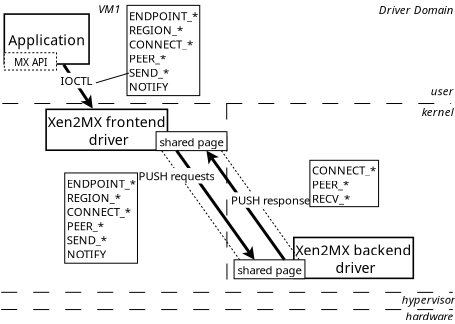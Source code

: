 <?xml version="1.0" encoding="UTF-8"?>
<dia:diagram xmlns:dia="http://www.lysator.liu.se/~alla/dia/">
  <dia:layer name="Background" visible="true" active="true">
    <dia:object type="Standard - Line" version="0" id="O0">
      <dia:attribute name="obj_pos">
        <dia:point val="22.983,5.262"/>
      </dia:attribute>
      <dia:attribute name="obj_bb">
        <dia:rectangle val="22.973,5.252;45.436,5.272"/>
      </dia:attribute>
      <dia:attribute name="conn_endpoints">
        <dia:point val="22.983,5.262"/>
        <dia:point val="45.426,5.262"/>
      </dia:attribute>
      <dia:attribute name="numcp">
        <dia:int val="1"/>
      </dia:attribute>
      <dia:attribute name="line_width">
        <dia:real val="0.02"/>
      </dia:attribute>
      <dia:attribute name="line_style">
        <dia:enum val="1"/>
      </dia:attribute>
      <dia:attribute name="dashlength">
        <dia:real val="0.8"/>
      </dia:attribute>
    </dia:object>
    <dia:object type="Standard - Text" version="1" id="O1">
      <dia:attribute name="obj_pos">
        <dia:point val="44.402,4.848"/>
      </dia:attribute>
      <dia:attribute name="obj_bb">
        <dia:rectangle val="44.402,4.34;45.327,4.988"/>
      </dia:attribute>
      <dia:attribute name="text">
        <dia:composite type="text">
          <dia:attribute name="string">
            <dia:string>#user#</dia:string>
          </dia:attribute>
          <dia:attribute name="font">
            <dia:font family="Linux Libertine O" style="8" name="Courier"/>
          </dia:attribute>
          <dia:attribute name="height">
            <dia:real val="0.708"/>
          </dia:attribute>
          <dia:attribute name="pos">
            <dia:point val="44.402,4.848"/>
          </dia:attribute>
          <dia:attribute name="color">
            <dia:color val="#000000"/>
          </dia:attribute>
          <dia:attribute name="alignment">
            <dia:enum val="0"/>
          </dia:attribute>
        </dia:composite>
      </dia:attribute>
      <dia:attribute name="valign">
        <dia:enum val="3"/>
      </dia:attribute>
    </dia:object>
    <dia:object type="Standard - Text" version="1" id="O2">
      <dia:attribute name="obj_pos">
        <dia:point val="43.952,5.886"/>
      </dia:attribute>
      <dia:attribute name="obj_bb">
        <dia:rectangle val="43.952,5.378;45.327,6.026"/>
      </dia:attribute>
      <dia:attribute name="text">
        <dia:composite type="text">
          <dia:attribute name="string">
            <dia:string>#kernel#</dia:string>
          </dia:attribute>
          <dia:attribute name="font">
            <dia:font family="Linux Libertine O" style="8" name="Courier"/>
          </dia:attribute>
          <dia:attribute name="height">
            <dia:real val="0.708"/>
          </dia:attribute>
          <dia:attribute name="pos">
            <dia:point val="43.952,5.886"/>
          </dia:attribute>
          <dia:attribute name="color">
            <dia:color val="#000000"/>
          </dia:attribute>
          <dia:attribute name="alignment">
            <dia:enum val="0"/>
          </dia:attribute>
        </dia:composite>
      </dia:attribute>
      <dia:attribute name="valign">
        <dia:enum val="3"/>
      </dia:attribute>
    </dia:object>
    <dia:object type="Flowchart - Box" version="0" id="O3">
      <dia:attribute name="obj_pos">
        <dia:point val="25.47,5.553"/>
      </dia:attribute>
      <dia:attribute name="obj_bb">
        <dia:rectangle val="25.43,5.513;30.99,7.637"/>
      </dia:attribute>
      <dia:attribute name="elem_corner">
        <dia:point val="25.47,5.553"/>
      </dia:attribute>
      <dia:attribute name="elem_width">
        <dia:real val="5.48"/>
      </dia:attribute>
      <dia:attribute name="elem_height">
        <dia:real val="2.044"/>
      </dia:attribute>
      <dia:attribute name="border_width">
        <dia:real val="0.08"/>
      </dia:attribute>
      <dia:attribute name="show_background">
        <dia:boolean val="true"/>
      </dia:attribute>
      <dia:attribute name="padding">
        <dia:real val="0.1"/>
      </dia:attribute>
      <dia:attribute name="text">
        <dia:composite type="text">
          <dia:attribute name="string">
            <dia:string>#Xen2MX frontend
 driver#</dia:string>
          </dia:attribute>
          <dia:attribute name="font">
            <dia:font family="Linux Libertine O" style="0" name="Courier"/>
          </dia:attribute>
          <dia:attribute name="height">
            <dia:real val="0.882"/>
          </dia:attribute>
          <dia:attribute name="pos">
            <dia:point val="28.21,6.325"/>
          </dia:attribute>
          <dia:attribute name="color">
            <dia:color val="#000000"/>
          </dia:attribute>
          <dia:attribute name="alignment">
            <dia:enum val="1"/>
          </dia:attribute>
        </dia:composite>
      </dia:attribute>
    </dia:object>
    <dia:object type="Standard - Line" version="0" id="O4">
      <dia:attribute name="obj_pos">
        <dia:point val="26.057,3.325"/>
      </dia:attribute>
      <dia:attribute name="obj_bb">
        <dia:rectangle val="25.953,3.221;27.61,5.652"/>
      </dia:attribute>
      <dia:attribute name="conn_endpoints">
        <dia:point val="26.057,3.325"/>
        <dia:point val="27.506,5.513"/>
      </dia:attribute>
      <dia:attribute name="numcp">
        <dia:int val="2"/>
      </dia:attribute>
      <dia:attribute name="line_width">
        <dia:real val="0.15"/>
      </dia:attribute>
      <dia:attribute name="end_arrow">
        <dia:enum val="22"/>
      </dia:attribute>
      <dia:attribute name="end_arrow_length">
        <dia:real val="0.298"/>
      </dia:attribute>
      <dia:attribute name="end_arrow_width">
        <dia:real val="0.3"/>
      </dia:attribute>
      <dia:connections>
        <dia:connection handle="0" to="O5" connection="16"/>
        <dia:connection handle="1" to="O3" connection="16"/>
      </dia:connections>
    </dia:object>
    <dia:object type="Flowchart - Box" version="0" id="O5">
      <dia:attribute name="obj_pos">
        <dia:point val="23.086,0.79"/>
      </dia:attribute>
      <dia:attribute name="obj_bb">
        <dia:rectangle val="23.046,0.75;27.363,3.327"/>
      </dia:attribute>
      <dia:attribute name="elem_corner">
        <dia:point val="23.086,0.79"/>
      </dia:attribute>
      <dia:attribute name="elem_width">
        <dia:real val="4.237"/>
      </dia:attribute>
      <dia:attribute name="elem_height">
        <dia:real val="2.497"/>
      </dia:attribute>
      <dia:attribute name="border_width">
        <dia:real val="0.08"/>
      </dia:attribute>
      <dia:attribute name="show_background">
        <dia:boolean val="true"/>
      </dia:attribute>
      <dia:attribute name="padding">
        <dia:real val="0.1"/>
      </dia:attribute>
      <dia:attribute name="text">
        <dia:composite type="text">
          <dia:attribute name="string">
            <dia:string>#Application#</dia:string>
          </dia:attribute>
          <dia:attribute name="font">
            <dia:font family="Linux Libertine O" style="0" name="Courier"/>
          </dia:attribute>
          <dia:attribute name="height">
            <dia:real val="0.882"/>
          </dia:attribute>
          <dia:attribute name="pos">
            <dia:point val="25.204,2.23"/>
          </dia:attribute>
          <dia:attribute name="color">
            <dia:color val="#000000"/>
          </dia:attribute>
          <dia:attribute name="alignment">
            <dia:enum val="1"/>
          </dia:attribute>
        </dia:composite>
      </dia:attribute>
    </dia:object>
    <dia:object type="Flowchart - Box" version="0" id="O6">
      <dia:attribute name="obj_pos">
        <dia:point val="23.086,2.723"/>
      </dia:attribute>
      <dia:attribute name="obj_bb">
        <dia:rectangle val="23.071,2.708;25.711,3.603"/>
      </dia:attribute>
      <dia:attribute name="elem_corner">
        <dia:point val="23.086,2.723"/>
      </dia:attribute>
      <dia:attribute name="elem_width">
        <dia:real val="2.61"/>
      </dia:attribute>
      <dia:attribute name="elem_height">
        <dia:real val="0.865"/>
      </dia:attribute>
      <dia:attribute name="border_width">
        <dia:real val="0.03"/>
      </dia:attribute>
      <dia:attribute name="show_background">
        <dia:boolean val="true"/>
      </dia:attribute>
      <dia:attribute name="line_style">
        <dia:enum val="4"/>
      </dia:attribute>
      <dia:attribute name="padding">
        <dia:real val="0.1"/>
      </dia:attribute>
      <dia:attribute name="text">
        <dia:composite type="text">
          <dia:attribute name="string">
            <dia:string>#MX API#</dia:string>
          </dia:attribute>
          <dia:attribute name="font">
            <dia:font family="Linux Libertine O" style="0" name="Courier"/>
          </dia:attribute>
          <dia:attribute name="height">
            <dia:real val="0.635"/>
          </dia:attribute>
          <dia:attribute name="pos">
            <dia:point val="24.391,3.292"/>
          </dia:attribute>
          <dia:attribute name="color">
            <dia:color val="#000000"/>
          </dia:attribute>
          <dia:attribute name="alignment">
            <dia:enum val="1"/>
          </dia:attribute>
        </dia:composite>
      </dia:attribute>
    </dia:object>
    <dia:object type="Standard - Line" version="0" id="O7">
      <dia:attribute name="obj_pos">
        <dia:point val="34.204,5.262"/>
      </dia:attribute>
      <dia:attribute name="obj_bb">
        <dia:rectangle val="34.194,5.252;34.229,14.713"/>
      </dia:attribute>
      <dia:attribute name="conn_endpoints">
        <dia:point val="34.204,5.262"/>
        <dia:point val="34.219,14.704"/>
      </dia:attribute>
      <dia:attribute name="numcp">
        <dia:int val="1"/>
      </dia:attribute>
      <dia:attribute name="line_width">
        <dia:real val="0.02"/>
      </dia:attribute>
      <dia:attribute name="line_style">
        <dia:enum val="1"/>
      </dia:attribute>
      <dia:attribute name="dashlength">
        <dia:real val="0.8"/>
      </dia:attribute>
      <dia:connections>
        <dia:connection handle="0" to="O0" connection="0"/>
        <dia:connection handle="1" to="O10" connection="0"/>
      </dia:connections>
    </dia:object>
    <dia:object type="Standard - Text" version="1" id="O8">
      <dia:attribute name="obj_pos">
        <dia:point val="43.144,16.106"/>
      </dia:attribute>
      <dia:attribute name="obj_bb">
        <dia:rectangle val="43.144,15.598;45.289,16.246"/>
      </dia:attribute>
      <dia:attribute name="text">
        <dia:composite type="text">
          <dia:attribute name="string">
            <dia:string>#hardware#</dia:string>
          </dia:attribute>
          <dia:attribute name="font">
            <dia:font family="Linux Libertine O" style="8" name="Courier"/>
          </dia:attribute>
          <dia:attribute name="height">
            <dia:real val="0.708"/>
          </dia:attribute>
          <dia:attribute name="pos">
            <dia:point val="43.144,16.106"/>
          </dia:attribute>
          <dia:attribute name="color">
            <dia:color val="#000000"/>
          </dia:attribute>
          <dia:attribute name="alignment">
            <dia:enum val="0"/>
          </dia:attribute>
        </dia:composite>
      </dia:attribute>
      <dia:attribute name="valign">
        <dia:enum val="3"/>
      </dia:attribute>
    </dia:object>
    <dia:object type="Standard - Line" version="0" id="O9">
      <dia:attribute name="obj_pos">
        <dia:point val="22.93,15.563"/>
      </dia:attribute>
      <dia:attribute name="obj_bb">
        <dia:rectangle val="22.92,15.553;45.518,15.575"/>
      </dia:attribute>
      <dia:attribute name="conn_endpoints">
        <dia:point val="22.93,15.563"/>
        <dia:point val="45.508,15.565"/>
      </dia:attribute>
      <dia:attribute name="numcp">
        <dia:int val="1"/>
      </dia:attribute>
      <dia:attribute name="line_width">
        <dia:real val="0.02"/>
      </dia:attribute>
      <dia:attribute name="line_style">
        <dia:enum val="1"/>
      </dia:attribute>
      <dia:attribute name="dashlength">
        <dia:real val="0.8"/>
      </dia:attribute>
    </dia:object>
    <dia:object type="Standard - Line" version="0" id="O10">
      <dia:attribute name="obj_pos">
        <dia:point val="22.93,14.703"/>
      </dia:attribute>
      <dia:attribute name="obj_bb">
        <dia:rectangle val="22.92,14.693;45.518,14.714"/>
      </dia:attribute>
      <dia:attribute name="conn_endpoints">
        <dia:point val="22.93,14.703"/>
        <dia:point val="45.508,14.704"/>
      </dia:attribute>
      <dia:attribute name="numcp">
        <dia:int val="1"/>
      </dia:attribute>
      <dia:attribute name="line_width">
        <dia:real val="0.02"/>
      </dia:attribute>
      <dia:attribute name="line_style">
        <dia:enum val="1"/>
      </dia:attribute>
      <dia:attribute name="dashlength">
        <dia:real val="0.8"/>
      </dia:attribute>
    </dia:object>
    <dia:object type="Standard - Text" version="1" id="O11">
      <dia:attribute name="obj_pos">
        <dia:point val="42.958,15.274"/>
      </dia:attribute>
      <dia:attribute name="obj_bb">
        <dia:rectangle val="42.958,14.767;45.325,15.414"/>
      </dia:attribute>
      <dia:attribute name="text">
        <dia:composite type="text">
          <dia:attribute name="string">
            <dia:string>#hypervisor#</dia:string>
          </dia:attribute>
          <dia:attribute name="font">
            <dia:font family="Linux Libertine O" style="8" name="Courier"/>
          </dia:attribute>
          <dia:attribute name="height">
            <dia:real val="0.708"/>
          </dia:attribute>
          <dia:attribute name="pos">
            <dia:point val="42.958,15.274"/>
          </dia:attribute>
          <dia:attribute name="color">
            <dia:color val="#000000"/>
          </dia:attribute>
          <dia:attribute name="alignment">
            <dia:enum val="0"/>
          </dia:attribute>
        </dia:composite>
      </dia:attribute>
      <dia:attribute name="valign">
        <dia:enum val="3"/>
      </dia:attribute>
    </dia:object>
    <dia:object type="Flowchart - Box" version="0" id="O12">
      <dia:attribute name="obj_pos">
        <dia:point val="37.808,11.96"/>
      </dia:attribute>
      <dia:attribute name="obj_bb">
        <dia:rectangle val="37.768,11.92;43.328,14.043"/>
      </dia:attribute>
      <dia:attribute name="elem_corner">
        <dia:point val="37.808,11.96"/>
      </dia:attribute>
      <dia:attribute name="elem_width">
        <dia:real val="5.48"/>
      </dia:attribute>
      <dia:attribute name="elem_height">
        <dia:real val="2.044"/>
      </dia:attribute>
      <dia:attribute name="border_width">
        <dia:real val="0.08"/>
      </dia:attribute>
      <dia:attribute name="show_background">
        <dia:boolean val="true"/>
      </dia:attribute>
      <dia:attribute name="padding">
        <dia:real val="0.1"/>
      </dia:attribute>
      <dia:attribute name="text">
        <dia:composite type="text">
          <dia:attribute name="string">
            <dia:string>#Xen2MX backend
 driver#</dia:string>
          </dia:attribute>
          <dia:attribute name="font">
            <dia:font family="Linux Libertine O" style="0" name="Courier"/>
          </dia:attribute>
          <dia:attribute name="height">
            <dia:real val="0.882"/>
          </dia:attribute>
          <dia:attribute name="pos">
            <dia:point val="40.548,12.732"/>
          </dia:attribute>
          <dia:attribute name="color">
            <dia:color val="#000000"/>
          </dia:attribute>
          <dia:attribute name="alignment">
            <dia:enum val="1"/>
          </dia:attribute>
        </dia:composite>
      </dia:attribute>
    </dia:object>
    <dia:object type="Flowchart - Box" version="0" id="O13">
      <dia:attribute name="obj_pos">
        <dia:point val="30.953,6.671"/>
      </dia:attribute>
      <dia:attribute name="obj_bb">
        <dia:rectangle val="30.933,6.651;33.958,7.637"/>
      </dia:attribute>
      <dia:attribute name="elem_corner">
        <dia:point val="30.953,6.671"/>
      </dia:attribute>
      <dia:attribute name="elem_width">
        <dia:real val="2.985"/>
      </dia:attribute>
      <dia:attribute name="elem_height">
        <dia:real val="0.946"/>
      </dia:attribute>
      <dia:attribute name="border_width">
        <dia:real val="0.04"/>
      </dia:attribute>
      <dia:attribute name="show_background">
        <dia:boolean val="true"/>
      </dia:attribute>
      <dia:attribute name="padding">
        <dia:real val="0.1"/>
      </dia:attribute>
      <dia:attribute name="text">
        <dia:composite type="text">
          <dia:attribute name="string">
            <dia:string>#shared page#</dia:string>
          </dia:attribute>
          <dia:attribute name="font">
            <dia:font family="Linux Libertine O" style="0" name="Courier"/>
          </dia:attribute>
          <dia:attribute name="height">
            <dia:real val="0.706"/>
          </dia:attribute>
          <dia:attribute name="pos">
            <dia:point val="32.446,7.296"/>
          </dia:attribute>
          <dia:attribute name="color">
            <dia:color val="#000000"/>
          </dia:attribute>
          <dia:attribute name="alignment">
            <dia:enum val="1"/>
          </dia:attribute>
        </dia:composite>
      </dia:attribute>
    </dia:object>
    <dia:object type="Standard - Line" version="0" id="O14">
      <dia:attribute name="obj_pos">
        <dia:point val="33.938,7.617"/>
      </dia:attribute>
      <dia:attribute name="obj_bb">
        <dia:rectangle val="33.924,7.603;37.852,13.092"/>
      </dia:attribute>
      <dia:attribute name="conn_endpoints">
        <dia:point val="33.938,7.617"/>
        <dia:point val="37.838,13.078"/>
      </dia:attribute>
      <dia:attribute name="numcp">
        <dia:int val="1"/>
      </dia:attribute>
      <dia:attribute name="line_width">
        <dia:real val="0.02"/>
      </dia:attribute>
      <dia:attribute name="line_style">
        <dia:enum val="4"/>
      </dia:attribute>
      <dia:connections>
        <dia:connection handle="0" to="O13" connection="15"/>
        <dia:connection handle="1" to="O16" connection="4"/>
      </dia:connections>
    </dia:object>
    <dia:object type="Standard - Line" version="0" id="O15">
      <dia:attribute name="obj_pos">
        <dia:point val="34.853,13.078"/>
      </dia:attribute>
      <dia:attribute name="obj_bb">
        <dia:rectangle val="30.939,7.603;34.867,13.092"/>
      </dia:attribute>
      <dia:attribute name="conn_endpoints">
        <dia:point val="34.853,13.078"/>
        <dia:point val="30.953,7.617"/>
      </dia:attribute>
      <dia:attribute name="numcp">
        <dia:int val="1"/>
      </dia:attribute>
      <dia:attribute name="line_width">
        <dia:real val="0.02"/>
      </dia:attribute>
      <dia:attribute name="line_style">
        <dia:enum val="4"/>
      </dia:attribute>
      <dia:connections>
        <dia:connection handle="0" to="O16" connection="0"/>
        <dia:connection handle="1" to="O13" connection="11"/>
      </dia:connections>
    </dia:object>
    <dia:object type="Flowchart - Box" version="0" id="O16">
      <dia:attribute name="obj_pos">
        <dia:point val="34.853,13.078"/>
      </dia:attribute>
      <dia:attribute name="obj_bb">
        <dia:rectangle val="34.833,13.058;37.858,14.043"/>
      </dia:attribute>
      <dia:attribute name="elem_corner">
        <dia:point val="34.853,13.078"/>
      </dia:attribute>
      <dia:attribute name="elem_width">
        <dia:real val="2.985"/>
      </dia:attribute>
      <dia:attribute name="elem_height">
        <dia:real val="0.946"/>
      </dia:attribute>
      <dia:attribute name="border_width">
        <dia:real val="0.04"/>
      </dia:attribute>
      <dia:attribute name="show_background">
        <dia:boolean val="true"/>
      </dia:attribute>
      <dia:attribute name="padding">
        <dia:real val="0.1"/>
      </dia:attribute>
      <dia:attribute name="text">
        <dia:composite type="text">
          <dia:attribute name="string">
            <dia:string>#shared page#</dia:string>
          </dia:attribute>
          <dia:attribute name="font">
            <dia:font family="Linux Libertine O" style="0" name="Courier"/>
          </dia:attribute>
          <dia:attribute name="height">
            <dia:real val="0.706"/>
          </dia:attribute>
          <dia:attribute name="pos">
            <dia:point val="36.346,13.703"/>
          </dia:attribute>
          <dia:attribute name="color">
            <dia:color val="#000000"/>
          </dia:attribute>
          <dia:attribute name="alignment">
            <dia:enum val="1"/>
          </dia:attribute>
        </dia:composite>
      </dia:attribute>
    </dia:object>
    <dia:object type="Standard - Line" version="0" id="O17">
      <dia:attribute name="obj_pos">
        <dia:point val="31.699,7.617"/>
      </dia:attribute>
      <dia:attribute name="obj_bb">
        <dia:rectangle val="31.595,7.512;35.704,13.213"/>
      </dia:attribute>
      <dia:attribute name="conn_endpoints">
        <dia:point val="31.699,7.617"/>
        <dia:point val="35.599,13.078"/>
      </dia:attribute>
      <dia:attribute name="numcp">
        <dia:int val="2"/>
      </dia:attribute>
      <dia:attribute name="line_width">
        <dia:real val="0.15"/>
      </dia:attribute>
      <dia:attribute name="end_arrow">
        <dia:enum val="22"/>
      </dia:attribute>
      <dia:attribute name="end_arrow_length">
        <dia:real val="0.298"/>
      </dia:attribute>
      <dia:attribute name="end_arrow_width">
        <dia:real val="0.3"/>
      </dia:attribute>
      <dia:connections>
        <dia:connection handle="0" to="O13" connection="12"/>
        <dia:connection handle="1" to="O16" connection="1"/>
      </dia:connections>
    </dia:object>
    <dia:object type="Standard - Line" version="0" id="O18">
      <dia:attribute name="obj_pos">
        <dia:point val="37.092,13.078"/>
      </dia:attribute>
      <dia:attribute name="obj_bb">
        <dia:rectangle val="33.087,7.481;37.197,13.183"/>
      </dia:attribute>
      <dia:attribute name="conn_endpoints">
        <dia:point val="37.092,13.078"/>
        <dia:point val="33.192,7.617"/>
      </dia:attribute>
      <dia:attribute name="numcp">
        <dia:int val="2"/>
      </dia:attribute>
      <dia:attribute name="line_width">
        <dia:real val="0.15"/>
      </dia:attribute>
      <dia:attribute name="end_arrow">
        <dia:enum val="22"/>
      </dia:attribute>
      <dia:attribute name="end_arrow_length">
        <dia:real val="0.298"/>
      </dia:attribute>
      <dia:attribute name="end_arrow_width">
        <dia:real val="0.3"/>
      </dia:attribute>
      <dia:connections>
        <dia:connection handle="0" to="O16" connection="3"/>
        <dia:connection handle="1" to="O13" connection="14"/>
      </dia:connections>
    </dia:object>
    <dia:object type="Standard - Text" version="1" id="O19">
      <dia:attribute name="obj_pos">
        <dia:point val="29.79,9.095"/>
      </dia:attribute>
      <dia:attribute name="obj_bb">
        <dia:rectangle val="29.79,8.588;33.242,9.235"/>
      </dia:attribute>
      <dia:attribute name="text">
        <dia:composite type="text">
          <dia:attribute name="string">
            <dia:string>#PUSH requests#</dia:string>
          </dia:attribute>
          <dia:attribute name="font">
            <dia:font family="Linux Libertine O" style="0" name="Courier"/>
          </dia:attribute>
          <dia:attribute name="height">
            <dia:real val="0.708"/>
          </dia:attribute>
          <dia:attribute name="pos">
            <dia:point val="29.79,9.095"/>
          </dia:attribute>
          <dia:attribute name="color">
            <dia:color val="#000000"/>
          </dia:attribute>
          <dia:attribute name="alignment">
            <dia:enum val="0"/>
          </dia:attribute>
        </dia:composite>
      </dia:attribute>
      <dia:attribute name="valign">
        <dia:enum val="3"/>
      </dia:attribute>
      <dia:attribute name="fill_color">
        <dia:color val="#ffffff"/>
      </dia:attribute>
      <dia:attribute name="show_background">
        <dia:boolean val="true"/>
      </dia:attribute>
    </dia:object>
    <dia:object type="Standard - Text" version="1" id="O20">
      <dia:attribute name="obj_pos">
        <dia:point val="34.421,10.31"/>
      </dia:attribute>
      <dia:attribute name="obj_bb">
        <dia:rectangle val="34.421,9.786;38.232,10.482"/>
      </dia:attribute>
      <dia:attribute name="text">
        <dia:composite type="text">
          <dia:attribute name="string">
            <dia:string>#PUSH responses#</dia:string>
          </dia:attribute>
          <dia:attribute name="font">
            <dia:font family="Linux Libertine O" style="0" name="Courier"/>
          </dia:attribute>
          <dia:attribute name="height">
            <dia:real val="0.708"/>
          </dia:attribute>
          <dia:attribute name="pos">
            <dia:point val="34.421,10.31"/>
          </dia:attribute>
          <dia:attribute name="color">
            <dia:color val="#000000"/>
          </dia:attribute>
          <dia:attribute name="alignment">
            <dia:enum val="0"/>
          </dia:attribute>
        </dia:composite>
      </dia:attribute>
      <dia:attribute name="valign">
        <dia:enum val="3"/>
      </dia:attribute>
      <dia:attribute name="fill_color">
        <dia:color val="#ffffff"/>
      </dia:attribute>
      <dia:attribute name="show_background">
        <dia:boolean val="true"/>
      </dia:attribute>
    </dia:object>
    <dia:object type="Flowchart - Box" version="0" id="O21">
      <dia:attribute name="obj_pos">
        <dia:point val="26.208,8.734"/>
      </dia:attribute>
      <dia:attribute name="obj_bb">
        <dia:rectangle val="26.208,8.734;29.643,13.247"/>
      </dia:attribute>
      <dia:attribute name="elem_corner">
        <dia:point val="26.208,8.734"/>
      </dia:attribute>
      <dia:attribute name="elem_width">
        <dia:real val="3.435"/>
      </dia:attribute>
      <dia:attribute name="elem_height">
        <dia:real val="4.513"/>
      </dia:attribute>
      <dia:attribute name="border_width">
        <dia:real val="1.175e-38"/>
      </dia:attribute>
      <dia:attribute name="show_background">
        <dia:boolean val="true"/>
      </dia:attribute>
      <dia:attribute name="padding">
        <dia:real val="0.1"/>
      </dia:attribute>
      <dia:attribute name="text">
        <dia:composite type="text">
          <dia:attribute name="string">
            <dia:string>#ENDPOINT_*
REGION_*
CONNECT_*
PEER_*
SEND_*
NOTIFY#</dia:string>
          </dia:attribute>
          <dia:attribute name="font">
            <dia:font family="Linux Libertine O" style="0" name="Courier"/>
          </dia:attribute>
          <dia:attribute name="height">
            <dia:real val="0.706"/>
          </dia:attribute>
          <dia:attribute name="pos">
            <dia:point val="26.308,9.379"/>
          </dia:attribute>
          <dia:attribute name="color">
            <dia:color val="#000000"/>
          </dia:attribute>
          <dia:attribute name="alignment">
            <dia:enum val="0"/>
          </dia:attribute>
        </dia:composite>
      </dia:attribute>
    </dia:object>
    <dia:object type="Flowchart - Box" version="0" id="O22">
      <dia:attribute name="obj_pos">
        <dia:point val="38.364,8.102"/>
      </dia:attribute>
      <dia:attribute name="obj_bb">
        <dia:rectangle val="38.364,8.102;41.799,10.419"/>
      </dia:attribute>
      <dia:attribute name="elem_corner">
        <dia:point val="38.364,8.102"/>
      </dia:attribute>
      <dia:attribute name="elem_width">
        <dia:real val="3.435"/>
      </dia:attribute>
      <dia:attribute name="elem_height">
        <dia:real val="2.317"/>
      </dia:attribute>
      <dia:attribute name="border_width">
        <dia:real val="1.175e-38"/>
      </dia:attribute>
      <dia:attribute name="show_background">
        <dia:boolean val="true"/>
      </dia:attribute>
      <dia:attribute name="padding">
        <dia:real val="0.1"/>
      </dia:attribute>
      <dia:attribute name="text">
        <dia:composite type="text">
          <dia:attribute name="string">
            <dia:string>#CONNECT_*
PEER_*
RECV_*#</dia:string>
          </dia:attribute>
          <dia:attribute name="font">
            <dia:font family="Linux Libertine O" style="0" name="Courier"/>
          </dia:attribute>
          <dia:attribute name="height">
            <dia:real val="0.706"/>
          </dia:attribute>
          <dia:attribute name="pos">
            <dia:point val="38.464,8.707"/>
          </dia:attribute>
          <dia:attribute name="color">
            <dia:color val="#000000"/>
          </dia:attribute>
          <dia:attribute name="alignment">
            <dia:enum val="0"/>
          </dia:attribute>
        </dia:composite>
      </dia:attribute>
    </dia:object>
    <dia:object type="Standard - Text" version="1" id="O23">
      <dia:attribute name="obj_pos">
        <dia:point val="27.777,0.744"/>
      </dia:attribute>
      <dia:attribute name="obj_bb">
        <dia:rectangle val="27.777,0.237;28.822,0.884"/>
      </dia:attribute>
      <dia:attribute name="text">
        <dia:composite type="text">
          <dia:attribute name="string">
            <dia:string>#VM1#</dia:string>
          </dia:attribute>
          <dia:attribute name="font">
            <dia:font family="Linux Libertine O" style="8" name="Courier"/>
          </dia:attribute>
          <dia:attribute name="height">
            <dia:real val="0.708"/>
          </dia:attribute>
          <dia:attribute name="pos">
            <dia:point val="27.777,0.744"/>
          </dia:attribute>
          <dia:attribute name="color">
            <dia:color val="#000000"/>
          </dia:attribute>
          <dia:attribute name="alignment">
            <dia:enum val="0"/>
          </dia:attribute>
        </dia:composite>
      </dia:attribute>
      <dia:attribute name="valign">
        <dia:enum val="3"/>
      </dia:attribute>
    </dia:object>
    <dia:object type="Standard - Text" version="1" id="O24">
      <dia:attribute name="obj_pos">
        <dia:point val="41.813,0.786"/>
      </dia:attribute>
      <dia:attribute name="obj_bb">
        <dia:rectangle val="41.813,0.278;45.191,0.926"/>
      </dia:attribute>
      <dia:attribute name="text">
        <dia:composite type="text">
          <dia:attribute name="string">
            <dia:string>#Driver Domain#</dia:string>
          </dia:attribute>
          <dia:attribute name="font">
            <dia:font family="Linux Libertine O" style="8" name="Courier"/>
          </dia:attribute>
          <dia:attribute name="height">
            <dia:real val="0.708"/>
          </dia:attribute>
          <dia:attribute name="pos">
            <dia:point val="41.813,0.786"/>
          </dia:attribute>
          <dia:attribute name="color">
            <dia:color val="#000000"/>
          </dia:attribute>
          <dia:attribute name="alignment">
            <dia:enum val="0"/>
          </dia:attribute>
        </dia:composite>
      </dia:attribute>
      <dia:attribute name="valign">
        <dia:enum val="3"/>
      </dia:attribute>
    </dia:object>
    <dia:object type="Standard - Text" version="1" id="O25">
      <dia:attribute name="obj_pos">
        <dia:point val="25.896,4.337"/>
      </dia:attribute>
      <dia:attribute name="obj_bb">
        <dia:rectangle val="25.896,3.813;27.492,4.509"/>
      </dia:attribute>
      <dia:attribute name="text">
        <dia:composite type="text">
          <dia:attribute name="string">
            <dia:string>#IOCTL#</dia:string>
          </dia:attribute>
          <dia:attribute name="font">
            <dia:font family="Linux Libertine O" style="0" name="Courier"/>
          </dia:attribute>
          <dia:attribute name="height">
            <dia:real val="0.708"/>
          </dia:attribute>
          <dia:attribute name="pos">
            <dia:point val="25.896,4.337"/>
          </dia:attribute>
          <dia:attribute name="color">
            <dia:color val="#000000"/>
          </dia:attribute>
          <dia:attribute name="alignment">
            <dia:enum val="0"/>
          </dia:attribute>
        </dia:composite>
      </dia:attribute>
      <dia:attribute name="valign">
        <dia:enum val="3"/>
      </dia:attribute>
      <dia:attribute name="fill_color">
        <dia:color val="#ffffff"/>
      </dia:attribute>
      <dia:attribute name="show_background">
        <dia:boolean val="true"/>
      </dia:attribute>
    </dia:object>
    <dia:object type="Flowchart - Box" version="0" id="O26">
      <dia:attribute name="obj_pos">
        <dia:point val="29.321,0.354"/>
      </dia:attribute>
      <dia:attribute name="obj_bb">
        <dia:rectangle val="29.321,0.354;32.756,4.868"/>
      </dia:attribute>
      <dia:attribute name="elem_corner">
        <dia:point val="29.321,0.354"/>
      </dia:attribute>
      <dia:attribute name="elem_width">
        <dia:real val="3.435"/>
      </dia:attribute>
      <dia:attribute name="elem_height">
        <dia:real val="4.513"/>
      </dia:attribute>
      <dia:attribute name="border_width">
        <dia:real val="1.175e-38"/>
      </dia:attribute>
      <dia:attribute name="show_background">
        <dia:boolean val="true"/>
      </dia:attribute>
      <dia:attribute name="padding">
        <dia:real val="0.1"/>
      </dia:attribute>
      <dia:attribute name="text">
        <dia:composite type="text">
          <dia:attribute name="string">
            <dia:string>#ENDPOINT_*
REGION_*
CONNECT_*
PEER_*
SEND_*
NOTIFY#</dia:string>
          </dia:attribute>
          <dia:attribute name="font">
            <dia:font family="Linux Libertine O" style="0" name="Courier"/>
          </dia:attribute>
          <dia:attribute name="height">
            <dia:real val="0.706"/>
          </dia:attribute>
          <dia:attribute name="pos">
            <dia:point val="29.421,0.999"/>
          </dia:attribute>
          <dia:attribute name="color">
            <dia:color val="#000000"/>
          </dia:attribute>
          <dia:attribute name="alignment">
            <dia:enum val="0"/>
          </dia:attribute>
        </dia:composite>
      </dia:attribute>
    </dia:object>
    <dia:object type="Standard - Line" version="0" id="O27">
      <dia:attribute name="obj_pos">
        <dia:point val="27.661,4.229"/>
      </dia:attribute>
      <dia:attribute name="obj_bb">
        <dia:rectangle val="27.661,3.739;29.321,4.229"/>
      </dia:attribute>
      <dia:attribute name="conn_endpoints">
        <dia:point val="27.661,4.229"/>
        <dia:point val="29.321,3.739"/>
      </dia:attribute>
      <dia:attribute name="numcp">
        <dia:int val="1"/>
      </dia:attribute>
      <dia:attribute name="line_width">
        <dia:real val="1.175e-38"/>
      </dia:attribute>
      <dia:connections>
        <dia:connection handle="1" to="O26" connection="9"/>
      </dia:connections>
    </dia:object>
  </dia:layer>
</dia:diagram>
